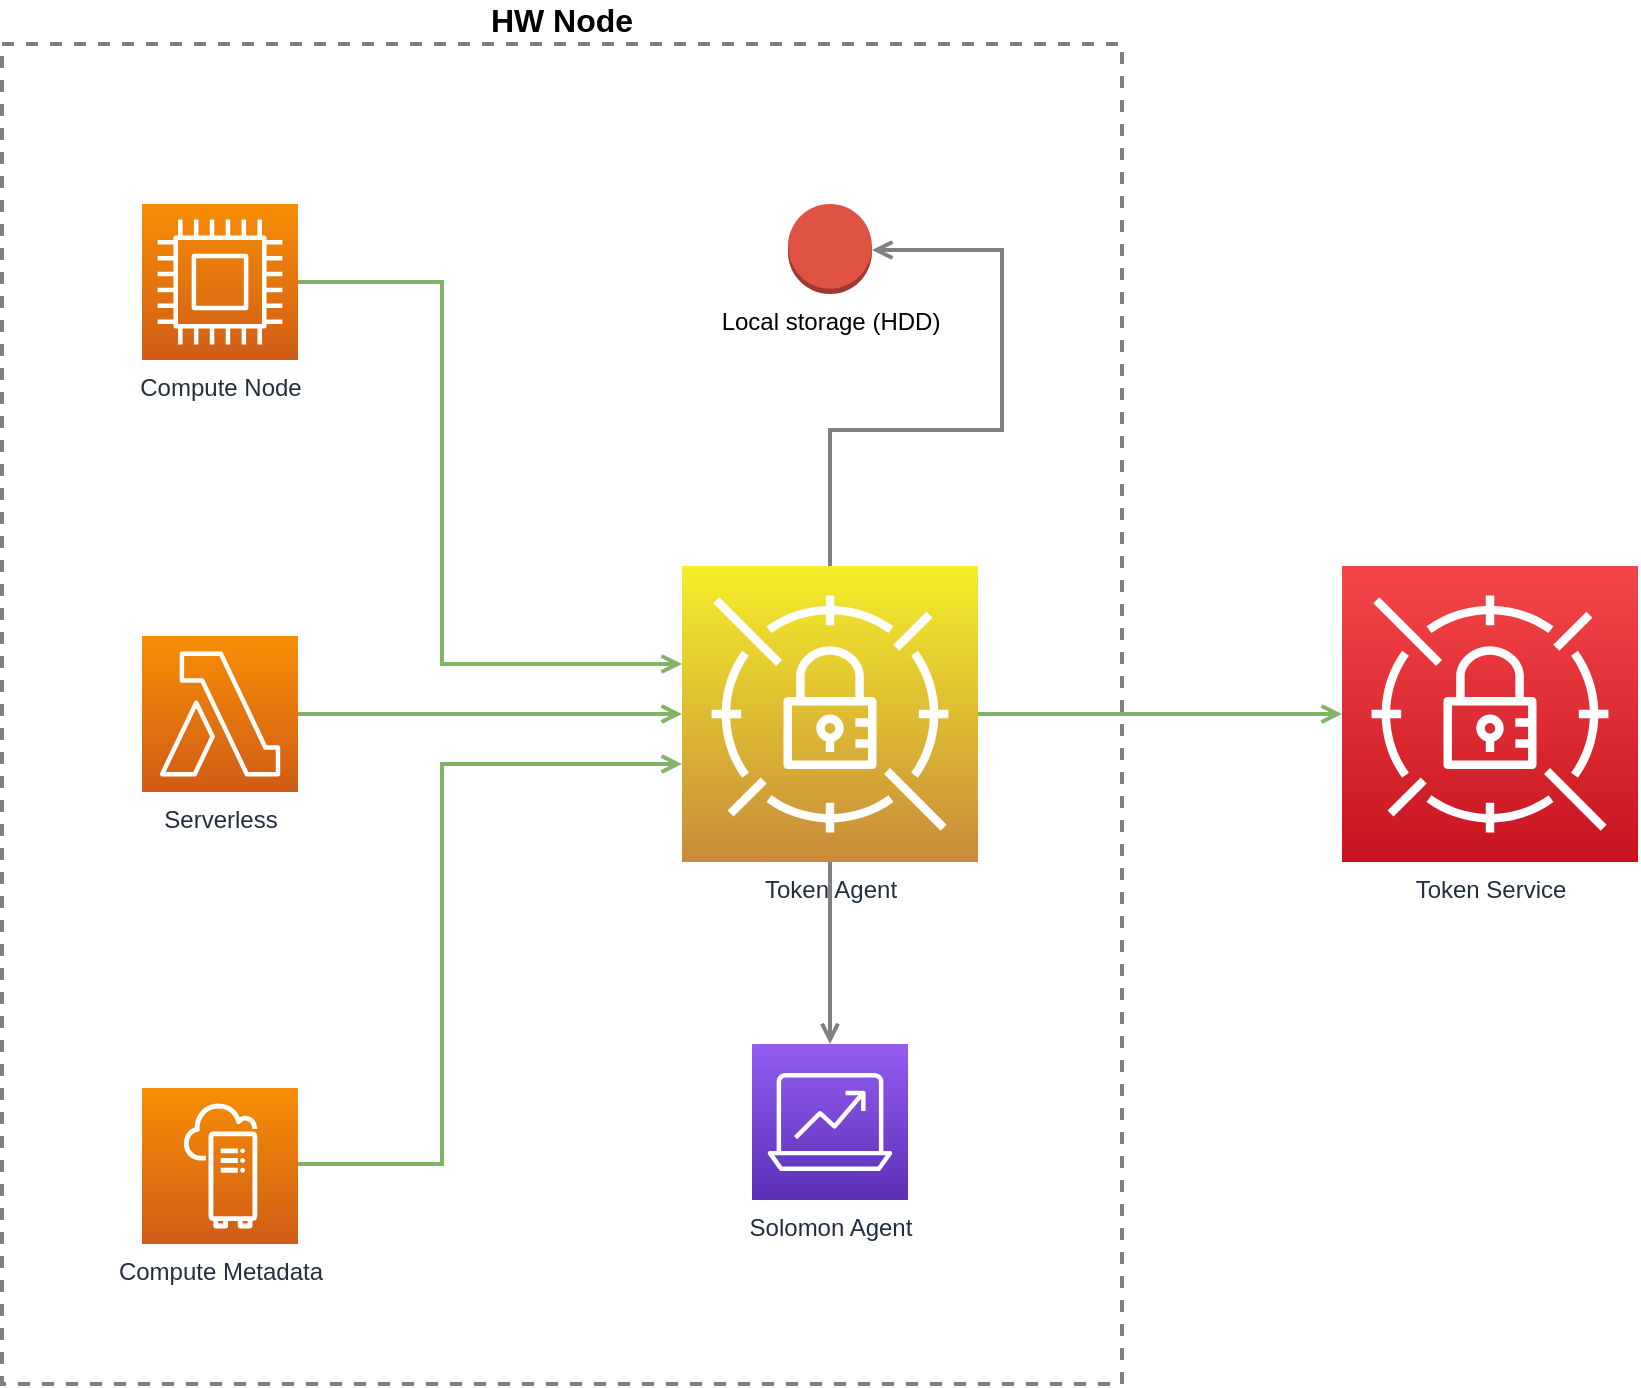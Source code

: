<mxfile version="12.7.0" type="device"><diagram id="Ht1M8jgEwFfnCIfOTk4-" name="Page-1"><mxGraphModel dx="3021" dy="2267" grid="1" gridSize="10" guides="1" tooltips="1" connect="1" arrows="1" fold="1" page="1" pageScale="1" pageWidth="1169" pageHeight="827" math="0" shadow="0"><root><mxCell id="0"/><mxCell id="1" parent="0"/><mxCell id="ot8XmBwp3c806zzHSd_N-1" value="HW Node" style="rounded=0;whiteSpace=wrap;html=1;strokeColor=#808080;strokeWidth=2;fillColor=none;gradientColor=#F34482;dashed=1;labelPosition=center;verticalLabelPosition=top;align=center;verticalAlign=bottom;fontSize=16;fontStyle=1" vertex="1" parent="1"><mxGeometry x="-600" y="-270" width="560" height="670" as="geometry"/></mxCell><mxCell id="DNAT5pS3erkHpioKnc6O-37" value="" style="edgeStyle=orthogonalEdgeStyle;html=1;endArrow=open;elbow=vertical;startArrow=none;startFill=0;strokeColor=#82b366;rounded=0;strokeWidth=2;endFill=0;fillColor=#d5e8d4;" parent="1" source="ot8XmBwp3c806zzHSd_N-18" edge="1" target="ot8XmBwp3c806zzHSd_N-11"><mxGeometry width="100" relative="1" as="geometry"><mxPoint x="647.0" y="340.0" as="sourcePoint"/><mxPoint x="610" y="258" as="targetPoint"/><Array as="points"><mxPoint x="-380" y="290"/><mxPoint x="-380" y="90"/></Array></mxGeometry></mxCell><mxCell id="xaTdrECoSGB3_0b03LoP-44" value="" style="html=1;endArrow=none;elbow=vertical;startArrow=open;startFill=0;strokeColor=#82b366;strokeWidth=2;endFill=0;rounded=0;edgeStyle=orthogonalEdgeStyle;fillColor=#d5e8d4;" parent="1" target="ot8XmBwp3c806zzHSd_N-15" edge="1"><mxGeometry width="100" relative="1" as="geometry"><mxPoint x="-260" y="40" as="sourcePoint"/><mxPoint x="327.0" y="110.0" as="targetPoint"/><Array as="points"><mxPoint x="-380" y="40"/><mxPoint x="-380" y="-151"/></Array></mxGeometry></mxCell><mxCell id="DNAT5pS3erkHpioKnc6O-29" value="" style="edgeStyle=orthogonalEdgeStyle;html=1;endArrow=none;elbow=vertical;startArrow=open;startFill=0;strokeColor=#82b366;rounded=0;strokeWidth=2;endFill=0;fillColor=#d5e8d4;" parent="1" target="ot8XmBwp3c806zzHSd_N-11" edge="1" source="miQKJkkSu2xEgDomfT-V-1"><mxGeometry width="100" relative="1" as="geometry"><mxPoint x="140" y="110" as="sourcePoint"/><mxPoint x="30" y="90" as="targetPoint"/><Array as="points"><mxPoint y="65"/><mxPoint y="65"/></Array></mxGeometry></mxCell><mxCell id="DNAT5pS3erkHpioKnc6O-45" value="" style="edgeStyle=orthogonalEdgeStyle;html=1;endArrow=none;elbow=vertical;startArrow=open;startFill=0;strokeColor=#82b366;rounded=0;strokeWidth=2;endFill=0;fillColor=#d5e8d4;" parent="1" edge="1" target="ot8XmBwp3c806zzHSd_N-16"><mxGeometry width="100" relative="1" as="geometry"><mxPoint x="-260" y="65" as="sourcePoint"/><mxPoint x="653" y="240" as="targetPoint"/><Array as="points"><mxPoint x="-270" y="65"/><mxPoint x="-270" y="65"/></Array></mxGeometry></mxCell><mxCell id="miQKJkkSu2xEgDomfT-V-1" value="Token Service" style="outlineConnect=0;fontColor=#232F3E;gradientColor=#F54749;gradientDirection=north;fillColor=#C7131F;strokeColor=#ffffff;dashed=0;verticalLabelPosition=bottom;verticalAlign=top;align=center;html=1;fontSize=12;fontStyle=0;aspect=fixed;shape=mxgraph.aws4.resourceIcon;resIcon=mxgraph.aws4.secrets_manager;labelBackgroundColor=#ffffff;" parent="1" vertex="1"><mxGeometry x="70" y="-9" width="148" height="148" as="geometry"/></mxCell><mxCell id="ot8XmBwp3c806zzHSd_N-11" value="Token Agent" style="outlineConnect=0;fontColor=#232F3E;gradientColor=#F5EE2A;gradientDirection=north;fillColor=#C78A3A;strokeColor=#ffffff;dashed=0;verticalLabelPosition=bottom;verticalAlign=top;align=center;html=1;fontSize=12;fontStyle=0;aspect=fixed;shape=mxgraph.aws4.resourceIcon;resIcon=mxgraph.aws4.secrets_manager;labelBackgroundColor=#ffffff;" vertex="1" parent="1"><mxGeometry x="-260" y="-9" width="148" height="148" as="geometry"/></mxCell><mxCell id="ot8XmBwp3c806zzHSd_N-15" value="Compute Node" style="outlineConnect=0;fontColor=#232F3E;gradientColor=#F78E04;gradientDirection=north;fillColor=#D05C17;strokeColor=#ffffff;dashed=0;verticalLabelPosition=bottom;verticalAlign=top;align=center;html=1;fontSize=12;fontStyle=0;aspect=fixed;shape=mxgraph.aws4.resourceIcon;resIcon=mxgraph.aws4.compute;" vertex="1" parent="1"><mxGeometry x="-530" y="-190" width="78" height="78" as="geometry"/></mxCell><mxCell id="ot8XmBwp3c806zzHSd_N-16" value="Serverless" style="outlineConnect=0;fontColor=#232F3E;gradientColor=#F78E04;gradientDirection=north;fillColor=#D05C17;strokeColor=#ffffff;dashed=0;verticalLabelPosition=bottom;verticalAlign=top;align=center;html=1;fontSize=12;fontStyle=0;aspect=fixed;shape=mxgraph.aws4.resourceIcon;resIcon=mxgraph.aws4.lambda;" vertex="1" parent="1"><mxGeometry x="-530" y="26" width="78" height="78" as="geometry"/></mxCell><mxCell id="ot8XmBwp3c806zzHSd_N-18" value="Compute Metadata" style="outlineConnect=0;fontColor=#232F3E;gradientColor=#F78E04;gradientDirection=north;fillColor=#D05C17;strokeColor=#ffffff;dashed=0;verticalLabelPosition=bottom;verticalAlign=top;align=center;html=1;fontSize=12;fontStyle=0;aspect=fixed;shape=mxgraph.aws4.resourceIcon;resIcon=mxgraph.aws4.outposts;" vertex="1" parent="1"><mxGeometry x="-530" y="252" width="78" height="78" as="geometry"/></mxCell><mxCell id="ot8XmBwp3c806zzHSd_N-30" value="Solomon Agent" style="outlineConnect=0;fontColor=#232F3E;gradientColor=#945DF2;gradientDirection=north;fillColor=#5A30B5;strokeColor=#ffffff;dashed=0;verticalLabelPosition=bottom;verticalAlign=top;align=center;html=1;fontSize=12;fontStyle=0;aspect=fixed;shape=mxgraph.aws4.resourceIcon;resIcon=mxgraph.aws4.analytics;labelBackgroundColor=#ffffff;" vertex="1" parent="1"><mxGeometry x="-225" y="230" width="78" height="78" as="geometry"/></mxCell><mxCell id="ot8XmBwp3c806zzHSd_N-31" value="" style="edgeStyle=orthogonalEdgeStyle;html=1;endArrow=open;elbow=vertical;startArrow=none;startFill=0;strokeColor=#808080;rounded=0;strokeWidth=2;endFill=0;" edge="1" parent="1" source="ot8XmBwp3c806zzHSd_N-11" target="ot8XmBwp3c806zzHSd_N-30"><mxGeometry width="100" relative="1" as="geometry"><mxPoint x="647" y="340" as="sourcePoint"/><mxPoint x="610" y="258" as="targetPoint"/><Array as="points"><mxPoint x="-186" y="200"/><mxPoint x="-186" y="200"/></Array></mxGeometry></mxCell><mxCell id="ot8XmBwp3c806zzHSd_N-32" value="&lt;div&gt;Local storage (HDD)&lt;/div&gt;&lt;div&gt;&lt;br&gt;&lt;/div&gt;" style="outlineConnect=0;dashed=0;verticalLabelPosition=bottom;verticalAlign=top;align=center;html=1;shape=mxgraph.aws3.object;fillColor=#E05243;gradientColor=none;" vertex="1" parent="1"><mxGeometry x="-207" y="-190" width="42" height="45" as="geometry"/></mxCell><mxCell id="ot8XmBwp3c806zzHSd_N-34" value="" style="edgeStyle=orthogonalEdgeStyle;html=1;endArrow=open;elbow=vertical;startArrow=none;startFill=0;strokeColor=#808080;rounded=0;strokeWidth=2;endFill=0;" edge="1" parent="1" source="ot8XmBwp3c806zzHSd_N-11" target="ot8XmBwp3c806zzHSd_N-32"><mxGeometry width="100" relative="1" as="geometry"><mxPoint x="-176" y="149" as="sourcePoint"/><mxPoint x="-176" y="240" as="targetPoint"/><Array as="points"><mxPoint x="-186" y="-77"/><mxPoint x="-100" y="-77"/><mxPoint x="-100" y="-167"/></Array></mxGeometry></mxCell></root></mxGraphModel></diagram></mxfile>